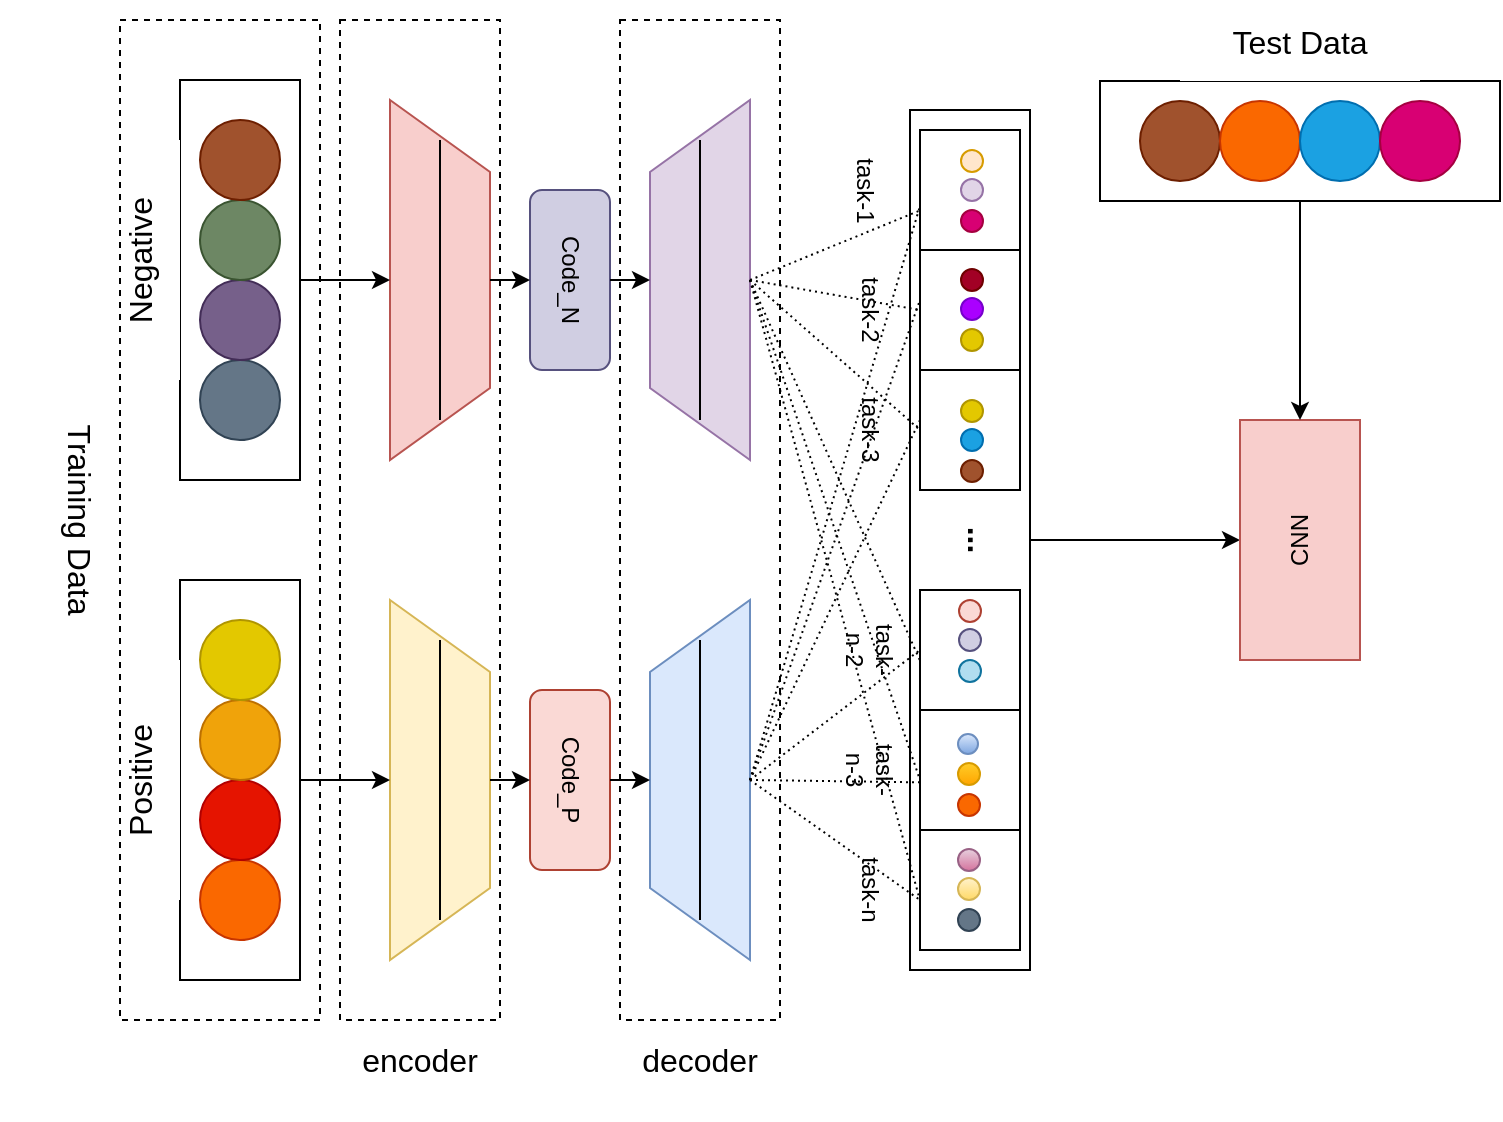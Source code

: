 <mxfile version="12.1.1" type="github" pages="3">
  <diagram id="CHhvrfTfO5NMeSII0Lua" name="Page-1">
    <mxGraphModel dx="1408" dy="819" grid="1" gridSize="10" guides="1" tooltips="1" connect="1" arrows="1" fold="1" page="1" pageScale="1" pageWidth="827" pageHeight="1169" math="0" shadow="0">
      <root>
        <mxCell id="0"/>
        <mxCell id="1" parent="0"/>
        <mxCell id="K2zouyV7AdBwr3XAkaIj-15" value="" style="group" parent="1" vertex="1" connectable="0">
          <mxGeometry x="50" y="180" width="750" height="490" as="geometry"/>
        </mxCell>
        <mxCell id="K2zouyV7AdBwr3XAkaIj-1" value="" style="group;dashed=1;" parent="K2zouyV7AdBwr3XAkaIj-15" vertex="1" connectable="0">
          <mxGeometry width="750" height="460" as="geometry"/>
        </mxCell>
        <mxCell id="1g0KAj4QC7h5cuI9oxlS-21" value="Code_N" style="rounded=1;whiteSpace=wrap;html=1;rotation=90;fillColor=#d0cee2;strokeColor=#56517e;" parent="K2zouyV7AdBwr3XAkaIj-1" vertex="1">
          <mxGeometry x="240" y="50" width="90" height="40" as="geometry"/>
        </mxCell>
        <mxCell id="1g0KAj4QC7h5cuI9oxlS-22" value="Code_P" style="rounded=1;whiteSpace=wrap;html=1;rotation=90;fillColor=#fad9d5;strokeColor=#ae4132;" parent="K2zouyV7AdBwr3XAkaIj-1" vertex="1">
          <mxGeometry x="240" y="300" width="90" height="40" as="geometry"/>
        </mxCell>
        <mxCell id="1g0KAj4QC7h5cuI9oxlS-53" value="" style="group;rotation=-90;" parent="K2zouyV7AdBwr3XAkaIj-1" vertex="1" connectable="0">
          <mxGeometry x="130" y="295" width="180" height="50" as="geometry"/>
        </mxCell>
        <mxCell id="1g0KAj4QC7h5cuI9oxlS-54" value="" style="shape=trapezoid;perimeter=trapezoidPerimeter;whiteSpace=wrap;html=1;rotation=-270;fillColor=#fff2cc;strokeColor=#d6b656;" parent="1g0KAj4QC7h5cuI9oxlS-53" vertex="1">
          <mxGeometry width="180" height="50" as="geometry"/>
        </mxCell>
        <mxCell id="1g0KAj4QC7h5cuI9oxlS-55" value="" style="line;html=1;perimeter=backbonePerimeter;points=[];outlineConnect=0;strokeColor=#000000;verticalAlign=middle;rounded=1;fontSize=11;endArrow=none;strokeWidth=1;rotation=-90;" parent="1g0KAj4QC7h5cuI9oxlS-53" vertex="1">
          <mxGeometry x="20" y="20" width="140" height="10" as="geometry"/>
        </mxCell>
        <mxCell id="1g0KAj4QC7h5cuI9oxlS-65" value="" style="group;rotation=-90;" parent="K2zouyV7AdBwr3XAkaIj-1" vertex="1" connectable="0">
          <mxGeometry y="270" width="200" height="100" as="geometry"/>
        </mxCell>
        <mxCell id="1g0KAj4QC7h5cuI9oxlS-12" value="" style="group;rotation=-90;" parent="1g0KAj4QC7h5cuI9oxlS-65" vertex="1" connectable="0">
          <mxGeometry x="20" y="20" width="200" height="60" as="geometry"/>
        </mxCell>
        <mxCell id="1g0KAj4QC7h5cuI9oxlS-13" value="" style="rounded=0;whiteSpace=wrap;html=1;rotation=-90;" parent="1g0KAj4QC7h5cuI9oxlS-12" vertex="1">
          <mxGeometry width="200" height="60" as="geometry"/>
        </mxCell>
        <mxCell id="1g0KAj4QC7h5cuI9oxlS-14" value="" style="ellipse;whiteSpace=wrap;html=1;aspect=fixed;fillColor=#fa6800;strokeColor=#C73500;fontColor=#ffffff;rotation=-90;" parent="1g0KAj4QC7h5cuI9oxlS-12" vertex="1">
          <mxGeometry x="80" y="70" width="40" height="40" as="geometry"/>
        </mxCell>
        <mxCell id="1g0KAj4QC7h5cuI9oxlS-15" value="" style="ellipse;whiteSpace=wrap;html=1;aspect=fixed;fillColor=#e51400;strokeColor=#B20000;fontColor=#ffffff;rotation=-90;" parent="1g0KAj4QC7h5cuI9oxlS-12" vertex="1">
          <mxGeometry x="80" y="30" width="40" height="40" as="geometry"/>
        </mxCell>
        <mxCell id="1g0KAj4QC7h5cuI9oxlS-16" value="" style="ellipse;whiteSpace=wrap;html=1;aspect=fixed;fillColor=#f0a30a;strokeColor=#BD7000;fontColor=#ffffff;rotation=-90;" parent="1g0KAj4QC7h5cuI9oxlS-12" vertex="1">
          <mxGeometry x="80" y="-10" width="40" height="40" as="geometry"/>
        </mxCell>
        <mxCell id="1g0KAj4QC7h5cuI9oxlS-17" value="" style="ellipse;whiteSpace=wrap;html=1;aspect=fixed;fillColor=#e3c800;strokeColor=#B09500;fontColor=#ffffff;rotation=-90;" parent="1g0KAj4QC7h5cuI9oxlS-12" vertex="1">
          <mxGeometry x="80" y="-50" width="40" height="40" as="geometry"/>
        </mxCell>
        <mxCell id="1g0KAj4QC7h5cuI9oxlS-18" value="&lt;font style=&quot;font-size: 16px&quot;&gt;Positive&lt;/font&gt;" style="rounded=0;whiteSpace=wrap;html=1;strokeColor=none;rotation=-90;" parent="1g0KAj4QC7h5cuI9oxlS-65" vertex="1">
          <mxGeometry x="10" y="30" width="120" height="40" as="geometry"/>
        </mxCell>
        <mxCell id="1g0KAj4QC7h5cuI9oxlS-66" value="" style="group;rotation=-90;" parent="K2zouyV7AdBwr3XAkaIj-1" vertex="1" connectable="0">
          <mxGeometry y="20" width="200" height="100" as="geometry"/>
        </mxCell>
        <mxCell id="1g0KAj4QC7h5cuI9oxlS-8" value="" style="group;rotation=-90;" parent="1g0KAj4QC7h5cuI9oxlS-66" vertex="1" connectable="0">
          <mxGeometry x="20" y="20" width="200" height="60" as="geometry"/>
        </mxCell>
        <mxCell id="1g0KAj4QC7h5cuI9oxlS-1" value="" style="rounded=0;whiteSpace=wrap;html=1;rotation=-90;" parent="1g0KAj4QC7h5cuI9oxlS-8" vertex="1">
          <mxGeometry width="200" height="60" as="geometry"/>
        </mxCell>
        <mxCell id="1g0KAj4QC7h5cuI9oxlS-4" value="" style="ellipse;whiteSpace=wrap;html=1;aspect=fixed;fillColor=#647687;strokeColor=#314354;fontColor=#ffffff;rotation=-90;" parent="1g0KAj4QC7h5cuI9oxlS-8" vertex="1">
          <mxGeometry x="80" y="70" width="40" height="40" as="geometry"/>
        </mxCell>
        <mxCell id="1g0KAj4QC7h5cuI9oxlS-5" value="" style="ellipse;whiteSpace=wrap;html=1;aspect=fixed;fillColor=#76608a;strokeColor=#432D57;fontColor=#ffffff;rotation=-90;" parent="1g0KAj4QC7h5cuI9oxlS-8" vertex="1">
          <mxGeometry x="80" y="30" width="40" height="40" as="geometry"/>
        </mxCell>
        <mxCell id="1g0KAj4QC7h5cuI9oxlS-6" value="" style="ellipse;whiteSpace=wrap;html=1;aspect=fixed;fillColor=#6d8764;strokeColor=#3A5431;fontColor=#ffffff;rotation=-90;" parent="1g0KAj4QC7h5cuI9oxlS-8" vertex="1">
          <mxGeometry x="80" y="-10" width="40" height="40" as="geometry"/>
        </mxCell>
        <mxCell id="1g0KAj4QC7h5cuI9oxlS-7" value="" style="ellipse;whiteSpace=wrap;html=1;aspect=fixed;fillColor=#a0522d;strokeColor=#6D1F00;fontColor=#ffffff;rotation=-90;" parent="1g0KAj4QC7h5cuI9oxlS-8" vertex="1">
          <mxGeometry x="80" y="-50" width="40" height="40" as="geometry"/>
        </mxCell>
        <mxCell id="1g0KAj4QC7h5cuI9oxlS-19" value="&lt;font style=&quot;font-size: 16px&quot;&gt;Negative&lt;/font&gt;" style="rounded=0;whiteSpace=wrap;html=1;strokeColor=none;rotation=-90;" parent="1g0KAj4QC7h5cuI9oxlS-66" vertex="1">
          <mxGeometry x="10" y="20" width="120" height="40" as="geometry"/>
        </mxCell>
        <mxCell id="1g0KAj4QC7h5cuI9oxlS-69" value="" style="group;rotation=90;fillColor=none;strokeColor=none;fontColor=#ffffff;" parent="K2zouyV7AdBwr3XAkaIj-1" vertex="1" connectable="0">
          <mxGeometry x="130" y="45" width="180" height="415" as="geometry"/>
        </mxCell>
        <mxCell id="1g0KAj4QC7h5cuI9oxlS-50" value="" style="group;rotation=-90;" parent="1g0KAj4QC7h5cuI9oxlS-69" vertex="1" connectable="0">
          <mxGeometry width="180" height="415" as="geometry"/>
        </mxCell>
        <mxCell id="1g0KAj4QC7h5cuI9oxlS-51" value="" style="shape=trapezoid;perimeter=trapezoidPerimeter;whiteSpace=wrap;html=1;rotation=-270;fillColor=#f8cecc;strokeColor=#b85450;" parent="1g0KAj4QC7h5cuI9oxlS-50" vertex="1">
          <mxGeometry width="180" height="50" as="geometry"/>
        </mxCell>
        <mxCell id="1g0KAj4QC7h5cuI9oxlS-52" value="" style="line;html=1;perimeter=backbonePerimeter;points=[];outlineConnect=0;strokeColor=#000000;verticalAlign=middle;rounded=1;fontSize=11;endArrow=none;strokeWidth=1;rotation=-90;" parent="1g0KAj4QC7h5cuI9oxlS-50" vertex="1">
          <mxGeometry x="20" y="20" width="140" height="10" as="geometry"/>
        </mxCell>
        <mxCell id="K2zouyV7AdBwr3XAkaIj-4" value="" style="rounded=0;whiteSpace=wrap;html=1;fillColor=none;dashed=1;" parent="1g0KAj4QC7h5cuI9oxlS-50" vertex="1">
          <mxGeometry x="40" y="-105" width="80" height="500" as="geometry"/>
        </mxCell>
        <mxCell id="1g0KAj4QC7h5cuI9oxlS-74" value="" style="group;rotation=-90;" parent="K2zouyV7AdBwr3XAkaIj-1" vertex="1" connectable="0">
          <mxGeometry x="260" y="45" width="180" height="50" as="geometry"/>
        </mxCell>
        <mxCell id="1g0KAj4QC7h5cuI9oxlS-75" value="" style="group;rotation=-270;" parent="1g0KAj4QC7h5cuI9oxlS-74" vertex="1" connectable="0">
          <mxGeometry width="180" height="50" as="geometry"/>
        </mxCell>
        <mxCell id="1g0KAj4QC7h5cuI9oxlS-76" value="" style="shape=trapezoid;perimeter=trapezoidPerimeter;whiteSpace=wrap;html=1;rotation=-450;fillColor=#e1d5e7;strokeColor=#9673a6;" parent="1g0KAj4QC7h5cuI9oxlS-75" vertex="1">
          <mxGeometry width="180" height="50" as="geometry"/>
        </mxCell>
        <mxCell id="1g0KAj4QC7h5cuI9oxlS-77" value="" style="line;html=1;perimeter=backbonePerimeter;points=[];outlineConnect=0;strokeColor=#000000;verticalAlign=middle;rounded=1;fontSize=11;endArrow=none;strokeWidth=1;rotation=-270;" parent="1g0KAj4QC7h5cuI9oxlS-75" vertex="1">
          <mxGeometry x="20" y="20" width="140" height="10" as="geometry"/>
        </mxCell>
        <mxCell id="tNX9rCzWR_ukR634oyPF-2" style="edgeStyle=orthogonalEdgeStyle;rounded=0;orthogonalLoop=1;jettySize=auto;html=1;exitX=0.5;exitY=1;exitDx=0;exitDy=0;entryX=0.5;entryY=1;entryDx=0;entryDy=0;" parent="K2zouyV7AdBwr3XAkaIj-1" source="1g0KAj4QC7h5cuI9oxlS-1" target="1g0KAj4QC7h5cuI9oxlS-51" edge="1">
          <mxGeometry relative="1" as="geometry"/>
        </mxCell>
        <mxCell id="tNX9rCzWR_ukR634oyPF-3" style="edgeStyle=orthogonalEdgeStyle;rounded=0;orthogonalLoop=1;jettySize=auto;html=1;exitX=0.5;exitY=1;exitDx=0;exitDy=0;entryX=0.5;entryY=1;entryDx=0;entryDy=0;" parent="K2zouyV7AdBwr3XAkaIj-1" source="1g0KAj4QC7h5cuI9oxlS-13" target="1g0KAj4QC7h5cuI9oxlS-54" edge="1">
          <mxGeometry relative="1" as="geometry"/>
        </mxCell>
        <mxCell id="tNX9rCzWR_ukR634oyPF-7" style="edgeStyle=orthogonalEdgeStyle;rounded=0;orthogonalLoop=1;jettySize=auto;html=1;exitX=0.5;exitY=0;exitDx=0;exitDy=0;entryX=0.5;entryY=0;entryDx=0;entryDy=0;" parent="K2zouyV7AdBwr3XAkaIj-1" source="1g0KAj4QC7h5cuI9oxlS-21" target="1g0KAj4QC7h5cuI9oxlS-76" edge="1">
          <mxGeometry relative="1" as="geometry"/>
        </mxCell>
        <mxCell id="tNX9rCzWR_ukR634oyPF-4" style="edgeStyle=orthogonalEdgeStyle;rounded=0;orthogonalLoop=1;jettySize=auto;html=1;exitX=0.5;exitY=0;exitDx=0;exitDy=0;entryX=0.5;entryY=1;entryDx=0;entryDy=0;" parent="K2zouyV7AdBwr3XAkaIj-1" source="1g0KAj4QC7h5cuI9oxlS-54" target="1g0KAj4QC7h5cuI9oxlS-22" edge="1">
          <mxGeometry relative="1" as="geometry"/>
        </mxCell>
        <mxCell id="tNX9rCzWR_ukR634oyPF-5" style="edgeStyle=orthogonalEdgeStyle;rounded=0;orthogonalLoop=1;jettySize=auto;html=1;exitX=0.5;exitY=0;exitDx=0;exitDy=0;entryX=0.5;entryY=1;entryDx=0;entryDy=0;" parent="K2zouyV7AdBwr3XAkaIj-1" source="1g0KAj4QC7h5cuI9oxlS-51" target="1g0KAj4QC7h5cuI9oxlS-21" edge="1">
          <mxGeometry relative="1" as="geometry"/>
        </mxCell>
        <mxCell id="tNX9rCzWR_ukR634oyPF-81" value="" style="group" parent="K2zouyV7AdBwr3XAkaIj-1" vertex="1" connectable="0">
          <mxGeometry x="270" width="480" height="400" as="geometry"/>
        </mxCell>
        <mxCell id="jlvy8YIj48uMa1IN1Ydb-1" style="edgeStyle=orthogonalEdgeStyle;rounded=0;orthogonalLoop=1;jettySize=auto;html=1;exitX=0.5;exitY=0;exitDx=0;exitDy=0;entryX=0.5;entryY=0;entryDx=0;entryDy=0;" parent="tNX9rCzWR_ukR634oyPF-81" source="tNX9rCzWR_ukR634oyPF-8" target="RDXlojw9-ZO4NyErcKgJ-2" edge="1">
          <mxGeometry relative="1" as="geometry"/>
        </mxCell>
        <mxCell id="tNX9rCzWR_ukR634oyPF-8" value="" style="rounded=0;whiteSpace=wrap;html=1;rotation=90;" parent="tNX9rCzWR_ukR634oyPF-81" vertex="1">
          <mxGeometry y="170" width="430" height="60" as="geometry"/>
        </mxCell>
        <mxCell id="tNX9rCzWR_ukR634oyPF-9" value="" style="rounded=0;whiteSpace=wrap;html=1;rotation=90;" parent="tNX9rCzWR_ukR634oyPF-81" vertex="1">
          <mxGeometry x="185" width="60" height="50" as="geometry"/>
        </mxCell>
        <mxCell id="tNX9rCzWR_ukR634oyPF-10" value="" style="rounded=0;whiteSpace=wrap;html=1;rotation=90;" parent="tNX9rCzWR_ukR634oyPF-81" vertex="1">
          <mxGeometry x="185" y="290" width="60" height="50" as="geometry"/>
        </mxCell>
        <mxCell id="tNX9rCzWR_ukR634oyPF-11" value="" style="rounded=0;whiteSpace=wrap;html=1;rotation=90;" parent="tNX9rCzWR_ukR634oyPF-81" vertex="1">
          <mxGeometry x="185" y="230" width="60" height="50" as="geometry"/>
        </mxCell>
        <mxCell id="tNX9rCzWR_ukR634oyPF-12" value="" style="rounded=0;whiteSpace=wrap;html=1;rotation=90;" parent="tNX9rCzWR_ukR634oyPF-81" vertex="1">
          <mxGeometry x="185" y="120" width="60" height="50" as="geometry"/>
        </mxCell>
        <mxCell id="tNX9rCzWR_ukR634oyPF-13" value="" style="rounded=0;whiteSpace=wrap;html=1;rotation=90;" parent="tNX9rCzWR_ukR634oyPF-81" vertex="1">
          <mxGeometry x="185" y="60" width="60" height="50" as="geometry"/>
        </mxCell>
        <mxCell id="tNX9rCzWR_ukR634oyPF-15" value="" style="rounded=0;whiteSpace=wrap;html=1;rotation=90;" parent="tNX9rCzWR_ukR634oyPF-81" vertex="1">
          <mxGeometry x="185" y="350" width="60" height="50" as="geometry"/>
        </mxCell>
        <mxCell id="tNX9rCzWR_ukR634oyPF-16" value="&lt;font style=&quot;font-size: 16px&quot;&gt;&lt;b&gt;...&lt;/b&gt;&lt;/font&gt;" style="whiteSpace=wrap;html=1;aspect=fixed;rotation=90;strokeColor=none;" parent="tNX9rCzWR_ukR634oyPF-81" vertex="1">
          <mxGeometry x="215" y="195" width="10" height="10" as="geometry"/>
        </mxCell>
        <mxCell id="tNX9rCzWR_ukR634oyPF-17" value="task-1" style="rounded=0;whiteSpace=wrap;html=1;strokeColor=none;rotation=90;" parent="tNX9rCzWR_ukR634oyPF-81" vertex="1">
          <mxGeometry x="143" y="18" width="40" height="15" as="geometry"/>
        </mxCell>
        <mxCell id="tNX9rCzWR_ukR634oyPF-18" value="task-2" style="rounded=0;whiteSpace=wrap;html=1;strokeColor=none;rotation=90;" parent="tNX9rCzWR_ukR634oyPF-81" vertex="1">
          <mxGeometry x="145" y="75" width="40" height="20" as="geometry"/>
        </mxCell>
        <mxCell id="tNX9rCzWR_ukR634oyPF-19" value="task-&lt;br&gt;n-2" style="rounded=0;whiteSpace=wrap;html=1;strokeColor=none;rotation=90;" parent="tNX9rCzWR_ukR634oyPF-81" vertex="1">
          <mxGeometry x="145" y="245" width="40" height="20" as="geometry"/>
        </mxCell>
        <mxCell id="tNX9rCzWR_ukR634oyPF-20" value="task-&lt;br&gt;n-3" style="rounded=0;whiteSpace=wrap;html=1;strokeColor=none;rotation=90;" parent="tNX9rCzWR_ukR634oyPF-81" vertex="1">
          <mxGeometry x="145" y="305" width="40" height="20" as="geometry"/>
        </mxCell>
        <mxCell id="tNX9rCzWR_ukR634oyPF-21" value="task-n" style="rounded=0;whiteSpace=wrap;html=1;strokeColor=none;rotation=90;" parent="tNX9rCzWR_ukR634oyPF-81" vertex="1">
          <mxGeometry x="145" y="365" width="40" height="20" as="geometry"/>
        </mxCell>
        <mxCell id="tNX9rCzWR_ukR634oyPF-22" value="task-3" style="rounded=0;whiteSpace=wrap;html=1;strokeColor=none;rotation=90;" parent="tNX9rCzWR_ukR634oyPF-81" vertex="1">
          <mxGeometry x="145" y="135" width="40" height="20" as="geometry"/>
        </mxCell>
        <mxCell id="tNX9rCzWR_ukR634oyPF-57" value="" style="group" parent="tNX9rCzWR_ukR634oyPF-81" vertex="1" connectable="0">
          <mxGeometry x="210.5" y="130" width="11" height="41" as="geometry"/>
        </mxCell>
        <mxCell id="tNX9rCzWR_ukR634oyPF-58" value="" style="ellipse;whiteSpace=wrap;html=1;aspect=fixed;fillColor=#1ba1e2;strokeColor=#006EAF;fontColor=#ffffff;" parent="tNX9rCzWR_ukR634oyPF-57" vertex="1">
          <mxGeometry y="14.5" width="11" height="11" as="geometry"/>
        </mxCell>
        <mxCell id="tNX9rCzWR_ukR634oyPF-59" value="" style="ellipse;whiteSpace=wrap;html=1;aspect=fixed;fillColor=#a0522d;strokeColor=#6D1F00;fontColor=#ffffff;" parent="tNX9rCzWR_ukR634oyPF-57" vertex="1">
          <mxGeometry y="30" width="11" height="11" as="geometry"/>
        </mxCell>
        <mxCell id="tNX9rCzWR_ukR634oyPF-60" value="" style="ellipse;whiteSpace=wrap;html=1;aspect=fixed;fillColor=#e3c800;strokeColor=#B09500;fontColor=#ffffff;" parent="tNX9rCzWR_ukR634oyPF-57" vertex="1">
          <mxGeometry width="11" height="11" as="geometry"/>
        </mxCell>
        <mxCell id="tNX9rCzWR_ukR634oyPF-61" value="" style="group" parent="tNX9rCzWR_ukR634oyPF-81" vertex="1" connectable="0">
          <mxGeometry x="209.5" y="230" width="11" height="41" as="geometry"/>
        </mxCell>
        <mxCell id="tNX9rCzWR_ukR634oyPF-62" value="" style="ellipse;whiteSpace=wrap;html=1;aspect=fixed;fillColor=#d0cee2;strokeColor=#56517e;" parent="tNX9rCzWR_ukR634oyPF-61" vertex="1">
          <mxGeometry y="14.5" width="11" height="11" as="geometry"/>
        </mxCell>
        <mxCell id="tNX9rCzWR_ukR634oyPF-63" value="" style="ellipse;whiteSpace=wrap;html=1;aspect=fixed;fillColor=#b1ddf0;strokeColor=#10739e;" parent="tNX9rCzWR_ukR634oyPF-61" vertex="1">
          <mxGeometry y="30" width="11" height="11" as="geometry"/>
        </mxCell>
        <mxCell id="tNX9rCzWR_ukR634oyPF-64" value="" style="ellipse;whiteSpace=wrap;html=1;aspect=fixed;fillColor=#fad9d5;strokeColor=#ae4132;" parent="tNX9rCzWR_ukR634oyPF-61" vertex="1">
          <mxGeometry width="11" height="11" as="geometry"/>
        </mxCell>
        <mxCell id="tNX9rCzWR_ukR634oyPF-65" value="" style="group" parent="tNX9rCzWR_ukR634oyPF-81" vertex="1" connectable="0">
          <mxGeometry x="209" y="297" width="11" height="41" as="geometry"/>
        </mxCell>
        <mxCell id="tNX9rCzWR_ukR634oyPF-66" value="" style="ellipse;whiteSpace=wrap;html=1;aspect=fixed;gradientColor=#ffa500;fillColor=#ffcd28;strokeColor=#d79b00;" parent="tNX9rCzWR_ukR634oyPF-65" vertex="1">
          <mxGeometry y="14.5" width="11" height="11" as="geometry"/>
        </mxCell>
        <mxCell id="tNX9rCzWR_ukR634oyPF-67" value="" style="ellipse;whiteSpace=wrap;html=1;aspect=fixed;fillColor=#fa6800;strokeColor=#C73500;fontColor=#ffffff;" parent="tNX9rCzWR_ukR634oyPF-65" vertex="1">
          <mxGeometry y="30" width="11" height="11" as="geometry"/>
        </mxCell>
        <mxCell id="tNX9rCzWR_ukR634oyPF-68" value="" style="ellipse;whiteSpace=wrap;html=1;aspect=fixed;gradientColor=#7ea6e0;fillColor=#dae8fc;strokeColor=#6c8ebf;" parent="tNX9rCzWR_ukR634oyPF-65" vertex="1">
          <mxGeometry width="10" height="10" as="geometry"/>
        </mxCell>
        <mxCell id="tNX9rCzWR_ukR634oyPF-69" value="" style="group" parent="tNX9rCzWR_ukR634oyPF-81" vertex="1" connectable="0">
          <mxGeometry x="209" y="354.5" width="11" height="41" as="geometry"/>
        </mxCell>
        <mxCell id="tNX9rCzWR_ukR634oyPF-70" value="" style="ellipse;whiteSpace=wrap;html=1;aspect=fixed;gradientColor=#ffd966;fillColor=#fff2cc;strokeColor=#d6b656;" parent="tNX9rCzWR_ukR634oyPF-69" vertex="1">
          <mxGeometry y="14.5" width="11" height="11" as="geometry"/>
        </mxCell>
        <mxCell id="tNX9rCzWR_ukR634oyPF-71" value="" style="ellipse;whiteSpace=wrap;html=1;aspect=fixed;fillColor=#647687;strokeColor=#314354;fontColor=#ffffff;" parent="tNX9rCzWR_ukR634oyPF-69" vertex="1">
          <mxGeometry y="30" width="11" height="11" as="geometry"/>
        </mxCell>
        <mxCell id="tNX9rCzWR_ukR634oyPF-72" value="" style="ellipse;whiteSpace=wrap;html=1;aspect=fixed;gradientColor=#d5739d;fillColor=#e6d0de;strokeColor=#996185;" parent="tNX9rCzWR_ukR634oyPF-69" vertex="1">
          <mxGeometry width="11" height="11" as="geometry"/>
        </mxCell>
        <mxCell id="tNX9rCzWR_ukR634oyPF-53" value="" style="group" parent="tNX9rCzWR_ukR634oyPF-81" vertex="1" connectable="0">
          <mxGeometry x="210.5" y="64.5" width="11" height="41" as="geometry"/>
        </mxCell>
        <mxCell id="tNX9rCzWR_ukR634oyPF-54" value="" style="ellipse;whiteSpace=wrap;html=1;aspect=fixed;fillColor=#aa00ff;strokeColor=#7700CC;fontColor=#ffffff;" parent="tNX9rCzWR_ukR634oyPF-53" vertex="1">
          <mxGeometry y="14.5" width="11" height="11" as="geometry"/>
        </mxCell>
        <mxCell id="tNX9rCzWR_ukR634oyPF-55" value="" style="ellipse;whiteSpace=wrap;html=1;aspect=fixed;fillColor=#e3c800;strokeColor=#B09500;fontColor=#ffffff;" parent="tNX9rCzWR_ukR634oyPF-53" vertex="1">
          <mxGeometry y="30" width="11" height="11" as="geometry"/>
        </mxCell>
        <mxCell id="tNX9rCzWR_ukR634oyPF-56" value="" style="ellipse;whiteSpace=wrap;html=1;aspect=fixed;fillColor=#a20025;strokeColor=#6F0000;fontColor=#ffffff;" parent="tNX9rCzWR_ukR634oyPF-53" vertex="1">
          <mxGeometry width="11" height="11" as="geometry"/>
        </mxCell>
        <mxCell id="tNX9rCzWR_ukR634oyPF-48" value="" style="group" parent="tNX9rCzWR_ukR634oyPF-81" vertex="1" connectable="0">
          <mxGeometry x="210.5" y="5" width="11" height="41" as="geometry"/>
        </mxCell>
        <mxCell id="tNX9rCzWR_ukR634oyPF-34" value="" style="ellipse;whiteSpace=wrap;html=1;aspect=fixed;fillColor=#e1d5e7;strokeColor=#9673a6;" parent="tNX9rCzWR_ukR634oyPF-48" vertex="1">
          <mxGeometry y="14.5" width="11" height="11" as="geometry"/>
        </mxCell>
        <mxCell id="tNX9rCzWR_ukR634oyPF-46" value="" style="ellipse;whiteSpace=wrap;html=1;aspect=fixed;fillColor=#d80073;strokeColor=#A50040;fontColor=#ffffff;" parent="tNX9rCzWR_ukR634oyPF-48" vertex="1">
          <mxGeometry y="30" width="11" height="11" as="geometry"/>
        </mxCell>
        <mxCell id="tNX9rCzWR_ukR634oyPF-47" value="" style="ellipse;whiteSpace=wrap;html=1;aspect=fixed;fillColor=#ffe6cc;strokeColor=#d79b00;" parent="tNX9rCzWR_ukR634oyPF-48" vertex="1">
          <mxGeometry width="11" height="11" as="geometry"/>
        </mxCell>
        <mxCell id="RDXlojw9-ZO4NyErcKgJ-2" value="CNN" style="rounded=0;whiteSpace=wrap;html=1;rotation=-90;fillColor=#f8cecc;strokeColor=#b85450;" parent="tNX9rCzWR_ukR634oyPF-81" vertex="1">
          <mxGeometry x="320" y="170" width="120" height="60" as="geometry"/>
        </mxCell>
        <mxCell id="K2zouyV7AdBwr3XAkaIj-16" value="" style="group" parent="tNX9rCzWR_ukR634oyPF-81" vertex="1" connectable="0">
          <mxGeometry x="280" y="-69.5" width="200" height="100" as="geometry"/>
        </mxCell>
        <mxCell id="K2zouyV7AdBwr3XAkaIj-7" value="" style="group;rotation=0;" parent="K2zouyV7AdBwr3XAkaIj-16" vertex="1" connectable="0">
          <mxGeometry width="200" height="100" as="geometry"/>
        </mxCell>
        <mxCell id="K2zouyV7AdBwr3XAkaIj-8" value="" style="group;rotation=0;" parent="K2zouyV7AdBwr3XAkaIj-7" vertex="1" connectable="0">
          <mxGeometry y="40" width="200" height="60" as="geometry"/>
        </mxCell>
        <mxCell id="K2zouyV7AdBwr3XAkaIj-9" value="" style="rounded=0;whiteSpace=wrap;html=1;rotation=0;" parent="K2zouyV7AdBwr3XAkaIj-8" vertex="1">
          <mxGeometry width="200" height="60" as="geometry"/>
        </mxCell>
        <mxCell id="K2zouyV7AdBwr3XAkaIj-10" value="" style="ellipse;whiteSpace=wrap;html=1;aspect=fixed;fillColor=#a0522d;strokeColor=#6D1F00;fontColor=#ffffff;rotation=0;" parent="K2zouyV7AdBwr3XAkaIj-8" vertex="1">
          <mxGeometry x="20" y="10" width="40" height="40" as="geometry"/>
        </mxCell>
        <mxCell id="K2zouyV7AdBwr3XAkaIj-11" value="" style="ellipse;whiteSpace=wrap;html=1;aspect=fixed;fillColor=#fa6800;strokeColor=#C73500;fontColor=#ffffff;rotation=0;" parent="K2zouyV7AdBwr3XAkaIj-8" vertex="1">
          <mxGeometry x="60" y="10" width="40" height="40" as="geometry"/>
        </mxCell>
        <mxCell id="K2zouyV7AdBwr3XAkaIj-12" value="" style="ellipse;whiteSpace=wrap;html=1;aspect=fixed;fillColor=#1ba1e2;strokeColor=#006EAF;fontColor=#ffffff;rotation=0;" parent="K2zouyV7AdBwr3XAkaIj-8" vertex="1">
          <mxGeometry x="100" y="10" width="40" height="40" as="geometry"/>
        </mxCell>
        <mxCell id="K2zouyV7AdBwr3XAkaIj-13" value="" style="ellipse;whiteSpace=wrap;html=1;aspect=fixed;fillColor=#d80073;strokeColor=#A50040;fontColor=#ffffff;rotation=0;" parent="K2zouyV7AdBwr3XAkaIj-8" vertex="1">
          <mxGeometry x="140" y="10" width="40" height="40" as="geometry"/>
        </mxCell>
        <mxCell id="K2zouyV7AdBwr3XAkaIj-14" value="&lt;font style=&quot;font-size: 16px&quot;&gt;Test Data&lt;/font&gt;" style="rounded=0;whiteSpace=wrap;html=1;strokeColor=none;rotation=0;" parent="K2zouyV7AdBwr3XAkaIj-7" vertex="1">
          <mxGeometry x="40" width="120" height="40" as="geometry"/>
        </mxCell>
        <mxCell id="K2zouyV7AdBwr3XAkaIj-19" style="edgeStyle=orthogonalEdgeStyle;rounded=0;orthogonalLoop=1;jettySize=auto;html=1;exitX=0.5;exitY=1;exitDx=0;exitDy=0;entryX=1;entryY=0.5;entryDx=0;entryDy=0;" parent="tNX9rCzWR_ukR634oyPF-81" source="K2zouyV7AdBwr3XAkaIj-9" target="RDXlojw9-ZO4NyErcKgJ-2" edge="1">
          <mxGeometry relative="1" as="geometry"/>
        </mxCell>
        <mxCell id="tNX9rCzWR_ukR634oyPF-82" value="" style="group" parent="K2zouyV7AdBwr3XAkaIj-1" vertex="1" connectable="0">
          <mxGeometry x="260" y="295" width="180" height="50" as="geometry"/>
        </mxCell>
        <mxCell id="1g0KAj4QC7h5cuI9oxlS-82" value="" style="shape=trapezoid;perimeter=trapezoidPerimeter;whiteSpace=wrap;html=1;rotation=-450;fillColor=#dae8fc;strokeColor=#6c8ebf;" parent="tNX9rCzWR_ukR634oyPF-82" vertex="1">
          <mxGeometry width="180" height="50" as="geometry"/>
        </mxCell>
        <mxCell id="1g0KAj4QC7h5cuI9oxlS-83" value="" style="line;html=1;perimeter=backbonePerimeter;points=[];outlineConnect=0;strokeColor=#000000;verticalAlign=middle;rounded=1;fontSize=11;endArrow=none;strokeWidth=1;rotation=-270;" parent="tNX9rCzWR_ukR634oyPF-82" vertex="1">
          <mxGeometry x="20" y="20" width="140" height="10" as="geometry"/>
        </mxCell>
        <mxCell id="tNX9rCzWR_ukR634oyPF-84" style="rounded=0;orthogonalLoop=1;jettySize=auto;html=1;exitX=0.5;exitY=1;exitDx=0;exitDy=0;dashed=1;endArrow=none;endFill=0;dashPattern=1 2;" parent="K2zouyV7AdBwr3XAkaIj-1" source="1g0KAj4QC7h5cuI9oxlS-76" target="tNX9rCzWR_ukR634oyPF-9" edge="1">
          <mxGeometry relative="1" as="geometry">
            <mxPoint x="450" y="30" as="targetPoint"/>
          </mxGeometry>
        </mxCell>
        <mxCell id="tNX9rCzWR_ukR634oyPF-85" style="edgeStyle=none;rounded=0;orthogonalLoop=1;jettySize=auto;html=1;exitX=0.5;exitY=1;exitDx=0;exitDy=0;dashed=1;endArrow=none;endFill=0;dashPattern=1 2;" parent="K2zouyV7AdBwr3XAkaIj-1" source="1g0KAj4QC7h5cuI9oxlS-82" edge="1">
          <mxGeometry relative="1" as="geometry">
            <mxPoint x="460" y="33" as="targetPoint"/>
          </mxGeometry>
        </mxCell>
        <mxCell id="tNX9rCzWR_ukR634oyPF-86" style="edgeStyle=none;rounded=0;orthogonalLoop=1;jettySize=auto;html=1;exitX=0.5;exitY=1;exitDx=0;exitDy=0;entryX=0.5;entryY=1;entryDx=0;entryDy=0;dashed=1;endArrow=none;endFill=0;dashPattern=1 2;" parent="K2zouyV7AdBwr3XAkaIj-1" source="1g0KAj4QC7h5cuI9oxlS-76" target="tNX9rCzWR_ukR634oyPF-13" edge="1">
          <mxGeometry relative="1" as="geometry"/>
        </mxCell>
        <mxCell id="tNX9rCzWR_ukR634oyPF-87" style="edgeStyle=none;rounded=0;orthogonalLoop=1;jettySize=auto;html=1;exitX=0.5;exitY=1;exitDx=0;exitDy=0;dashed=1;endArrow=none;endFill=0;dashPattern=1 2;" parent="K2zouyV7AdBwr3XAkaIj-1" source="1g0KAj4QC7h5cuI9oxlS-82" edge="1">
          <mxGeometry relative="1" as="geometry">
            <mxPoint x="460" y="80" as="targetPoint"/>
          </mxGeometry>
        </mxCell>
        <mxCell id="tNX9rCzWR_ukR634oyPF-88" style="edgeStyle=none;rounded=0;orthogonalLoop=1;jettySize=auto;html=1;exitX=0.5;exitY=1;exitDx=0;exitDy=0;entryX=0.5;entryY=1;entryDx=0;entryDy=0;dashed=1;endArrow=none;endFill=0;dashPattern=1 2;" parent="K2zouyV7AdBwr3XAkaIj-1" source="1g0KAj4QC7h5cuI9oxlS-76" target="tNX9rCzWR_ukR634oyPF-12" edge="1">
          <mxGeometry relative="1" as="geometry"/>
        </mxCell>
        <mxCell id="tNX9rCzWR_ukR634oyPF-89" style="edgeStyle=none;rounded=0;orthogonalLoop=1;jettySize=auto;html=1;exitX=0.5;exitY=1;exitDx=0;exitDy=0;dashed=1;endArrow=none;endFill=0;dashPattern=1 2;" parent="K2zouyV7AdBwr3XAkaIj-1" source="1g0KAj4QC7h5cuI9oxlS-82" edge="1">
          <mxGeometry relative="1" as="geometry">
            <mxPoint x="460" y="140" as="targetPoint"/>
          </mxGeometry>
        </mxCell>
        <mxCell id="tNX9rCzWR_ukR634oyPF-90" style="edgeStyle=none;rounded=0;orthogonalLoop=1;jettySize=auto;html=1;exitX=0.5;exitY=1;exitDx=0;exitDy=0;entryX=0.64;entryY=0.917;entryDx=0;entryDy=0;entryPerimeter=0;dashed=1;endArrow=none;endFill=0;dashPattern=1 2;" parent="K2zouyV7AdBwr3XAkaIj-1" source="1g0KAj4QC7h5cuI9oxlS-76" target="tNX9rCzWR_ukR634oyPF-8" edge="1">
          <mxGeometry relative="1" as="geometry"/>
        </mxCell>
        <mxCell id="tNX9rCzWR_ukR634oyPF-91" style="edgeStyle=none;rounded=0;orthogonalLoop=1;jettySize=auto;html=1;exitX=0.5;exitY=1;exitDx=0;exitDy=0;entryX=0.5;entryY=1;entryDx=0;entryDy=0;dashed=1;endArrow=none;endFill=0;dashPattern=1 2;" parent="K2zouyV7AdBwr3XAkaIj-1" source="1g0KAj4QC7h5cuI9oxlS-82" target="tNX9rCzWR_ukR634oyPF-11" edge="1">
          <mxGeometry relative="1" as="geometry"/>
        </mxCell>
        <mxCell id="tNX9rCzWR_ukR634oyPF-92" style="edgeStyle=none;rounded=0;orthogonalLoop=1;jettySize=auto;html=1;exitX=0.5;exitY=1;exitDx=0;exitDy=0;entryX=0.603;entryY=0.977;entryDx=0;entryDy=0;entryPerimeter=0;dashed=1;endArrow=none;endFill=0;dashPattern=1 2;" parent="K2zouyV7AdBwr3XAkaIj-1" source="1g0KAj4QC7h5cuI9oxlS-82" target="tNX9rCzWR_ukR634oyPF-10" edge="1">
          <mxGeometry relative="1" as="geometry"/>
        </mxCell>
        <mxCell id="tNX9rCzWR_ukR634oyPF-93" style="edgeStyle=none;rounded=0;orthogonalLoop=1;jettySize=auto;html=1;exitX=0.5;exitY=1;exitDx=0;exitDy=0;dashed=1;endArrow=none;endFill=0;dashPattern=1 2;" parent="K2zouyV7AdBwr3XAkaIj-1" source="1g0KAj4QC7h5cuI9oxlS-76" edge="1">
          <mxGeometry relative="1" as="geometry">
            <mxPoint x="460" y="320" as="targetPoint"/>
          </mxGeometry>
        </mxCell>
        <mxCell id="RDXlojw9-ZO4NyErcKgJ-1" style="edgeStyle=orthogonalEdgeStyle;rounded=0;orthogonalLoop=1;jettySize=auto;html=1;exitX=0.5;exitY=0;exitDx=0;exitDy=0;entryX=0.5;entryY=0;entryDx=0;entryDy=0;" parent="K2zouyV7AdBwr3XAkaIj-1" source="1g0KAj4QC7h5cuI9oxlS-22" target="1g0KAj4QC7h5cuI9oxlS-82" edge="1">
          <mxGeometry relative="1" as="geometry"/>
        </mxCell>
        <mxCell id="tNX9rCzWR_ukR634oyPF-94" style="edgeStyle=none;rounded=0;orthogonalLoop=1;jettySize=auto;html=1;exitX=0.5;exitY=1;exitDx=0;exitDy=0;entryX=0.919;entryY=0.917;entryDx=0;entryDy=0;entryPerimeter=0;dashed=1;endArrow=none;endFill=0;dashPattern=1 2;" parent="K2zouyV7AdBwr3XAkaIj-1" source="1g0KAj4QC7h5cuI9oxlS-76" target="tNX9rCzWR_ukR634oyPF-8" edge="1">
          <mxGeometry relative="1" as="geometry"/>
        </mxCell>
        <mxCell id="tNX9rCzWR_ukR634oyPF-95" style="edgeStyle=none;rounded=0;orthogonalLoop=1;jettySize=auto;html=1;exitX=0.5;exitY=1;exitDx=0;exitDy=0;dashed=1;endArrow=none;endFill=0;dashPattern=1 2;" parent="K2zouyV7AdBwr3XAkaIj-1" source="1g0KAj4QC7h5cuI9oxlS-82" edge="1">
          <mxGeometry relative="1" as="geometry">
            <mxPoint x="460" y="380" as="targetPoint"/>
          </mxGeometry>
        </mxCell>
        <mxCell id="K2zouyV7AdBwr3XAkaIj-3" value="" style="rounded=0;whiteSpace=wrap;html=1;fillColor=none;dashed=1;" parent="K2zouyV7AdBwr3XAkaIj-1" vertex="1">
          <mxGeometry x="310" y="-60" width="80" height="500" as="geometry"/>
        </mxCell>
        <mxCell id="K2zouyV7AdBwr3XAkaIj-17" value="" style="rounded=0;whiteSpace=wrap;html=1;dashed=1;fillColor=none;" parent="K2zouyV7AdBwr3XAkaIj-1" vertex="1">
          <mxGeometry x="60" y="-60" width="100" height="500" as="geometry"/>
        </mxCell>
        <mxCell id="K2zouyV7AdBwr3XAkaIj-18" value="&lt;font style=&quot;font-size: 16px&quot;&gt;Training Data&lt;/font&gt;" style="rounded=0;whiteSpace=wrap;html=1;dashed=1;fillColor=none;rotation=90;strokeColor=none;" parent="K2zouyV7AdBwr3XAkaIj-1" vertex="1">
          <mxGeometry x="-20" y="160" width="120" height="60" as="geometry"/>
        </mxCell>
        <mxCell id="K2zouyV7AdBwr3XAkaIj-5" value="&lt;font style=&quot;font-size: 16px&quot;&gt;encoder&lt;/font&gt;" style="rounded=0;whiteSpace=wrap;html=1;dashed=1;fillColor=none;strokeColor=none;" parent="K2zouyV7AdBwr3XAkaIj-15" vertex="1">
          <mxGeometry x="150" y="430" width="120" height="60" as="geometry"/>
        </mxCell>
        <mxCell id="K2zouyV7AdBwr3XAkaIj-6" value="&lt;font style=&quot;font-size: 16px&quot;&gt;decoder&lt;/font&gt;" style="rounded=0;whiteSpace=wrap;html=1;dashed=1;fillColor=none;strokeColor=none;" parent="K2zouyV7AdBwr3XAkaIj-15" vertex="1">
          <mxGeometry x="290" y="430" width="120" height="60" as="geometry"/>
        </mxCell>
      </root>
    </mxGraphModel>
  </diagram>
  <diagram id="WVjvcv41zYPTsTp_JXkH" name="Page-2">
    <mxGraphModel dx="1408" dy="819" grid="1" gridSize="10" guides="1" tooltips="1" connect="1" arrows="1" fold="1" page="1" pageScale="1" pageWidth="827" pageHeight="1169" math="1" shadow="0">
      <root>
        <mxCell id="luPBucOMOKFil8FiSVLd-0"/>
        <mxCell id="luPBucOMOKFil8FiSVLd-1" parent="luPBucOMOKFil8FiSVLd-0"/>
        <mxCell id="luPBucOMOKFil8FiSVLd-2" style="edgeStyle=orthogonalEdgeStyle;rounded=0;orthogonalLoop=1;jettySize=auto;html=1;exitX=1;exitY=0.5;exitDx=0;exitDy=0;entryX=0;entryY=0.5;entryDx=0;entryDy=0;" parent="luPBucOMOKFil8FiSVLd-1" source="luPBucOMOKFil8FiSVLd-3" target="luPBucOMOKFil8FiSVLd-5" edge="1">
          <mxGeometry relative="1" as="geometry"/>
        </mxCell>
        <mxCell id="luPBucOMOKFil8FiSVLd-3" value="&lt;font style=&quot;font-size: 16px&quot;&gt;$$x$$&lt;/font&gt;" style="rounded=0;whiteSpace=wrap;html=1;fillColor=#ffe6cc;strokeColor=#d79b00;" parent="luPBucOMOKFil8FiSVLd-1" vertex="1">
          <mxGeometry x="60" y="240" width="80" height="60" as="geometry"/>
        </mxCell>
        <mxCell id="luPBucOMOKFil8FiSVLd-4" style="edgeStyle=orthogonalEdgeStyle;rounded=0;orthogonalLoop=1;jettySize=auto;html=1;exitX=1;exitY=0.5;exitDx=0;exitDy=0;entryX=0;entryY=0.5;entryDx=0;entryDy=0;" parent="luPBucOMOKFil8FiSVLd-1" source="luPBucOMOKFil8FiSVLd-5" target="luPBucOMOKFil8FiSVLd-7" edge="1">
          <mxGeometry relative="1" as="geometry"/>
        </mxCell>
        <mxCell id="luPBucOMOKFil8FiSVLd-5" value="&lt;font style=&quot;font-size: 16px&quot;&gt;$$q_{\theta}(z | x)$$&lt;/font&gt;" style="rounded=0;whiteSpace=wrap;html=1;fillColor=#fff2cc;strokeColor=#d6b656;" parent="luPBucOMOKFil8FiSVLd-1" vertex="1">
          <mxGeometry x="180" y="240" width="120" height="60" as="geometry"/>
        </mxCell>
        <mxCell id="luPBucOMOKFil8FiSVLd-6" style="edgeStyle=orthogonalEdgeStyle;rounded=0;orthogonalLoop=1;jettySize=auto;html=1;exitX=1;exitY=0.5;exitDx=0;exitDy=0;entryX=0;entryY=0.5;entryDx=0;entryDy=0;" parent="luPBucOMOKFil8FiSVLd-1" source="luPBucOMOKFil8FiSVLd-7" target="luPBucOMOKFil8FiSVLd-9" edge="1">
          <mxGeometry relative="1" as="geometry"/>
        </mxCell>
        <mxCell id="luPBucOMOKFil8FiSVLd-7" value="&lt;font style=&quot;font-size: 16px&quot;&gt;$$z$$&lt;/font&gt;" style="rounded=0;whiteSpace=wrap;html=1;fillColor=#1ba1e2;strokeColor=#006EAF;fontColor=#ffffff;" parent="luPBucOMOKFil8FiSVLd-1" vertex="1">
          <mxGeometry x="340" y="240" width="120" height="60" as="geometry"/>
        </mxCell>
        <mxCell id="luPBucOMOKFil8FiSVLd-8" style="edgeStyle=orthogonalEdgeStyle;rounded=0;orthogonalLoop=1;jettySize=auto;html=1;exitX=1;exitY=0.5;exitDx=0;exitDy=0;entryX=0;entryY=0.5;entryDx=0;entryDy=0;" parent="luPBucOMOKFil8FiSVLd-1" source="luPBucOMOKFil8FiSVLd-9" target="luPBucOMOKFil8FiSVLd-11" edge="1">
          <mxGeometry relative="1" as="geometry"/>
        </mxCell>
        <mxCell id="luPBucOMOKFil8FiSVLd-9" value="&lt;font style=&quot;font-size: 16px&quot;&gt;$$p_{\phi}(x | z)$$&lt;/font&gt;" style="rounded=0;whiteSpace=wrap;html=1;fillColor=#f8cecc;strokeColor=#b85450;" parent="luPBucOMOKFil8FiSVLd-1" vertex="1">
          <mxGeometry x="500" y="240" width="120" height="60" as="geometry"/>
        </mxCell>
        <mxCell id="luPBucOMOKFil8FiSVLd-10" style="edgeStyle=orthogonalEdgeStyle;rounded=0;orthogonalLoop=1;jettySize=auto;html=1;exitX=0.5;exitY=1;exitDx=0;exitDy=0;entryX=1;entryY=0.5;entryDx=0;entryDy=0;strokeColor=#000000;jumpStyle=none;endArrow=none;endFill=0;" parent="luPBucOMOKFil8FiSVLd-1" source="luPBucOMOKFil8FiSVLd-11" target="luPBucOMOKFil8FiSVLd-15" edge="1">
          <mxGeometry relative="1" as="geometry"/>
        </mxCell>
        <mxCell id="luPBucOMOKFil8FiSVLd-11" value="&lt;font style=&quot;font-size: 16px&quot;&gt;$$\tilde{x}$$&lt;/font&gt;" style="rounded=0;whiteSpace=wrap;html=1;fillColor=#e1d5e7;strokeColor=#9673a6;" parent="luPBucOMOKFil8FiSVLd-1" vertex="1">
          <mxGeometry x="660" y="240" width="80" height="60" as="geometry"/>
        </mxCell>
        <mxCell id="luPBucOMOKFil8FiSVLd-12" style="edgeStyle=orthogonalEdgeStyle;rounded=0;orthogonalLoop=1;jettySize=auto;html=1;exitX=0.5;exitY=1;exitDx=0;exitDy=0;entryX=0.5;entryY=0;entryDx=0;entryDy=0;" parent="luPBucOMOKFil8FiSVLd-1" source="luPBucOMOKFil8FiSVLd-13" target="luPBucOMOKFil8FiSVLd-7" edge="1">
          <mxGeometry relative="1" as="geometry"/>
        </mxCell>
        <mxCell id="luPBucOMOKFil8FiSVLd-13" value="&lt;font style=&quot;font-size: 16px&quot;&gt;Gaussian Noise&lt;/font&gt;" style="ellipse;whiteSpace=wrap;html=1;" parent="luPBucOMOKFil8FiSVLd-1" vertex="1">
          <mxGeometry x="340" y="120" width="120" height="80" as="geometry"/>
        </mxCell>
        <mxCell id="luPBucOMOKFil8FiSVLd-14" style="edgeStyle=orthogonalEdgeStyle;rounded=0;orthogonalLoop=1;jettySize=auto;html=1;exitX=0;exitY=0.5;exitDx=0;exitDy=0;entryX=0.5;entryY=1;entryDx=0;entryDy=0;" parent="luPBucOMOKFil8FiSVLd-1" source="luPBucOMOKFil8FiSVLd-15" target="luPBucOMOKFil8FiSVLd-3" edge="1">
          <mxGeometry relative="1" as="geometry"/>
        </mxCell>
        <mxCell id="luPBucOMOKFil8FiSVLd-15" value="&lt;font style=&quot;font-size: 16px&quot;&gt;Similarity&lt;/font&gt;" style="rounded=0;whiteSpace=wrap;html=1;" parent="luPBucOMOKFil8FiSVLd-1" vertex="1">
          <mxGeometry x="340" y="360" width="120" height="40" as="geometry"/>
        </mxCell>
        <mxCell id="luPBucOMOKFil8FiSVLd-16" value="&lt;font style=&quot;font-size: 16px&quot;&gt;encoder&lt;/font&gt;" style="rounded=0;whiteSpace=wrap;html=1;strokeColor=none;" parent="luPBucOMOKFil8FiSVLd-1" vertex="1">
          <mxGeometry x="180" y="300" width="120" height="40" as="geometry"/>
        </mxCell>
        <mxCell id="luPBucOMOKFil8FiSVLd-17" value="&lt;font style=&quot;font-size: 16px&quot;&gt;code&lt;/font&gt;" style="rounded=0;whiteSpace=wrap;html=1;strokeColor=none;" parent="luPBucOMOKFil8FiSVLd-1" vertex="1">
          <mxGeometry x="340" y="300" width="120" height="40" as="geometry"/>
        </mxCell>
        <mxCell id="luPBucOMOKFil8FiSVLd-18" value="&lt;font style=&quot;font-size: 16px&quot;&gt;dncoder&lt;/font&gt;" style="rounded=0;whiteSpace=wrap;html=1;strokeColor=none;" parent="luPBucOMOKFil8FiSVLd-1" vertex="1">
          <mxGeometry x="500" y="300" width="120" height="40" as="geometry"/>
        </mxCell>
      </root>
    </mxGraphModel>
  </diagram>
  <diagram id="cXnbS4Ru6w57U7JJpNfo" name="Grad-CAM">
    <mxGraphModel dx="1408" dy="819" grid="1" gridSize="10" guides="1" tooltips="1" connect="1" arrows="1" fold="1" page="1" pageScale="1" pageWidth="827" pageHeight="1169" math="0" shadow="0">
      <root>
        <mxCell id="rShqJIuRtcd7H9Vx4vGm-0"/>
        <mxCell id="rShqJIuRtcd7H9Vx4vGm-1" parent="rShqJIuRtcd7H9Vx4vGm-0"/>
      </root>
    </mxGraphModel>
  </diagram>
</mxfile>
